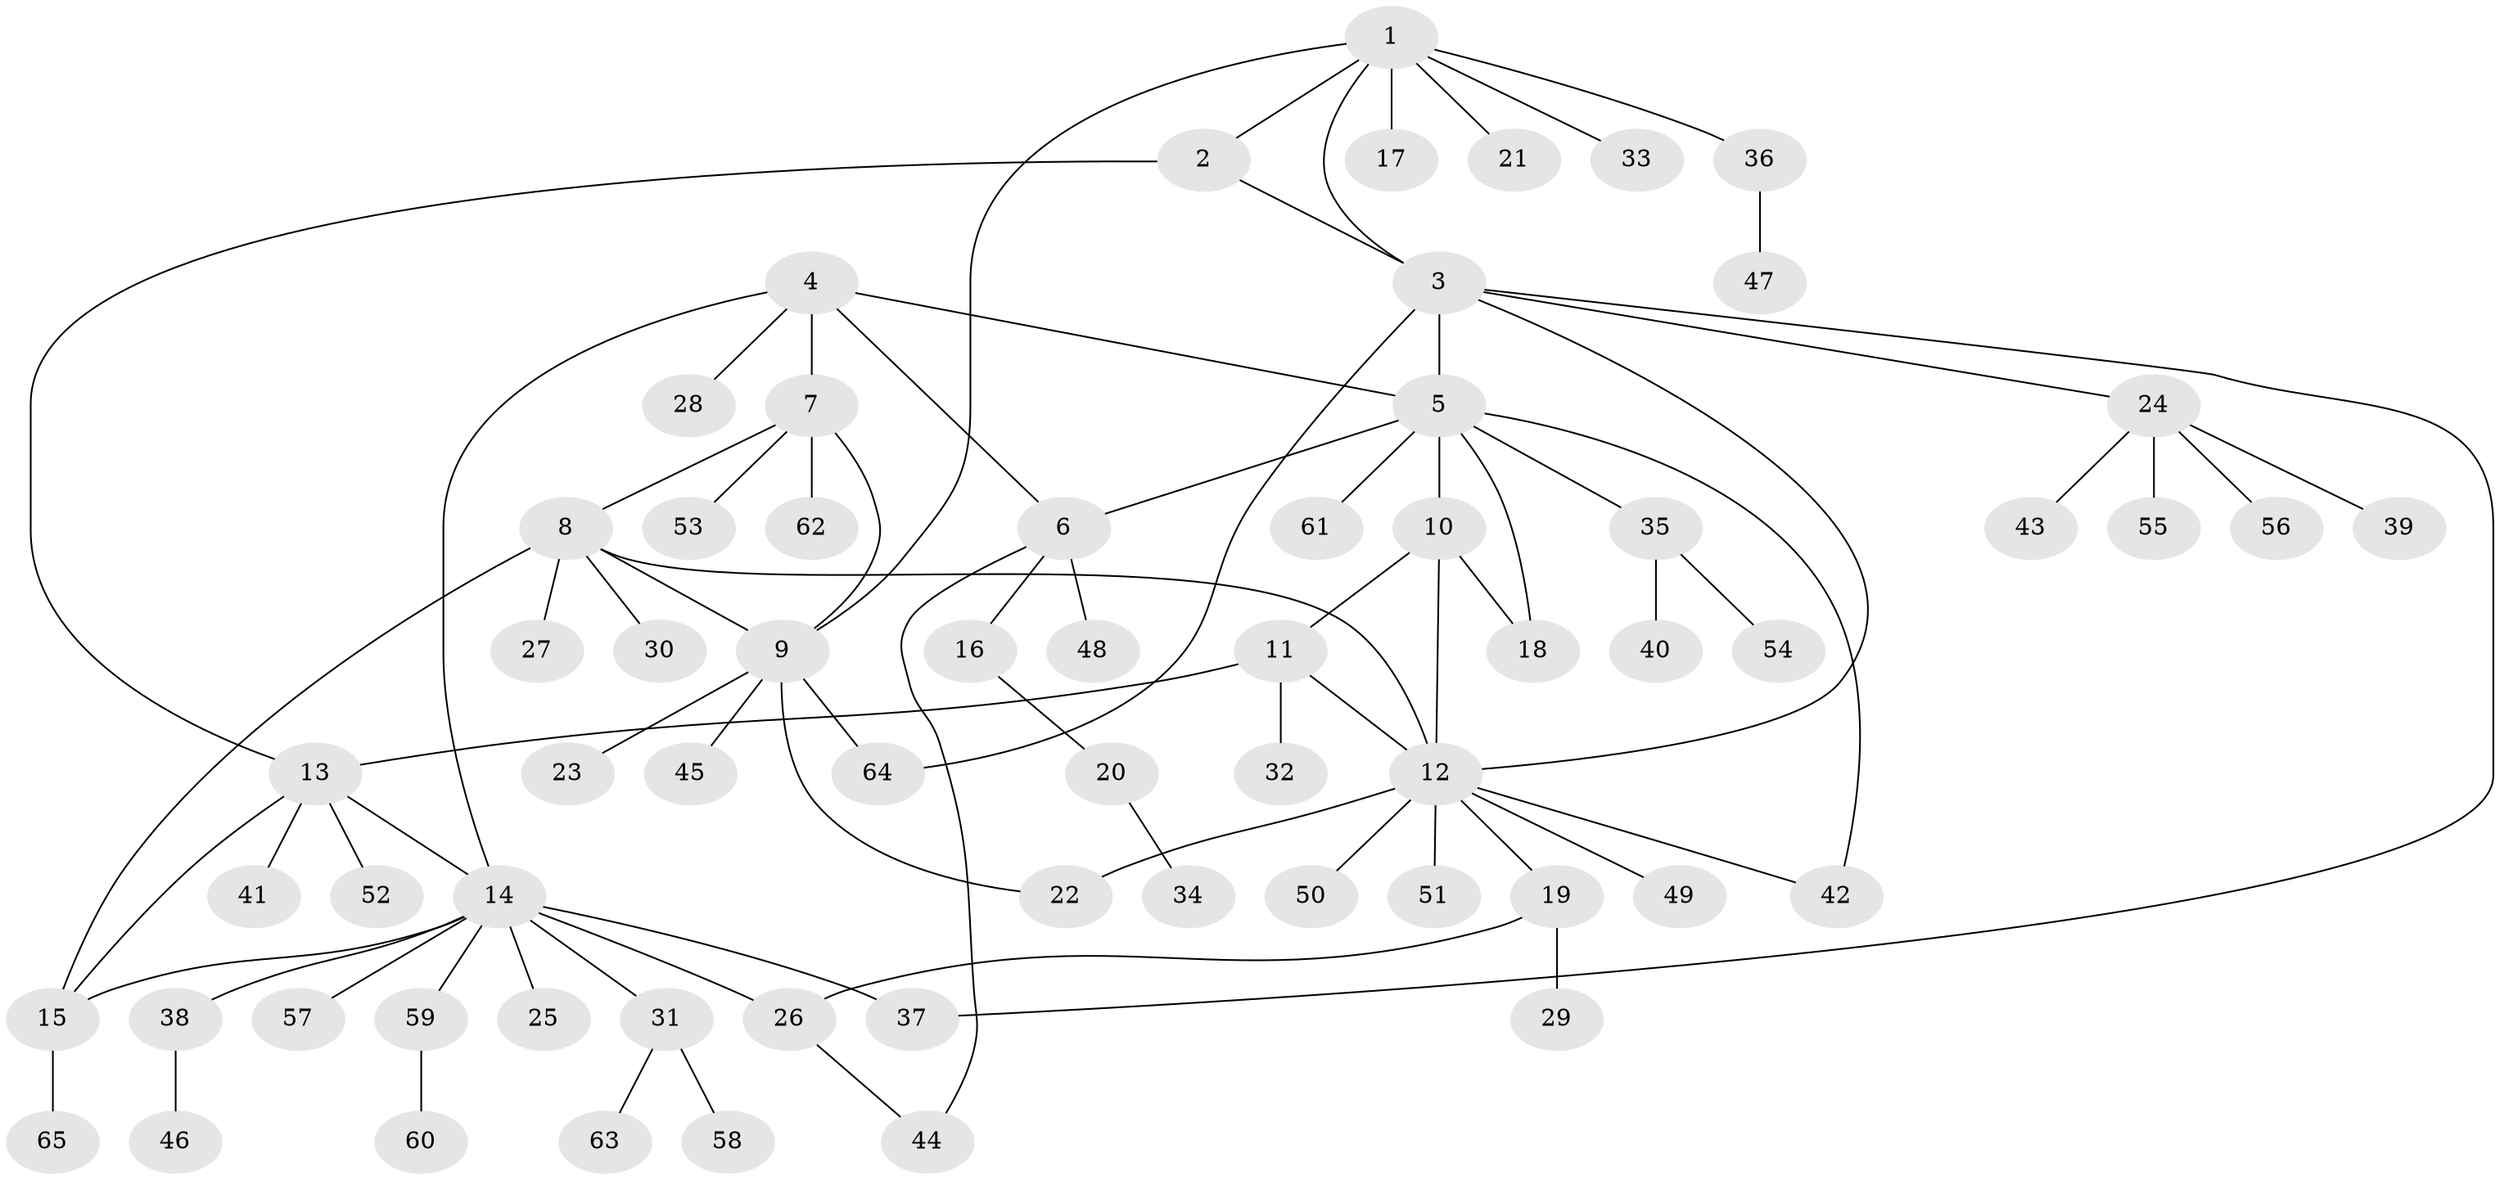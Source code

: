 // Generated by graph-tools (version 1.1) at 2025/02/03/09/25 03:02:35]
// undirected, 65 vertices, 82 edges
graph export_dot {
graph [start="1"]
  node [color=gray90,style=filled];
  1;
  2;
  3;
  4;
  5;
  6;
  7;
  8;
  9;
  10;
  11;
  12;
  13;
  14;
  15;
  16;
  17;
  18;
  19;
  20;
  21;
  22;
  23;
  24;
  25;
  26;
  27;
  28;
  29;
  30;
  31;
  32;
  33;
  34;
  35;
  36;
  37;
  38;
  39;
  40;
  41;
  42;
  43;
  44;
  45;
  46;
  47;
  48;
  49;
  50;
  51;
  52;
  53;
  54;
  55;
  56;
  57;
  58;
  59;
  60;
  61;
  62;
  63;
  64;
  65;
  1 -- 2;
  1 -- 3;
  1 -- 9;
  1 -- 17;
  1 -- 21;
  1 -- 33;
  1 -- 36;
  2 -- 3;
  2 -- 13;
  3 -- 5;
  3 -- 12;
  3 -- 24;
  3 -- 37;
  3 -- 64;
  4 -- 5;
  4 -- 6;
  4 -- 7;
  4 -- 14;
  4 -- 28;
  5 -- 6;
  5 -- 10;
  5 -- 18;
  5 -- 35;
  5 -- 42;
  5 -- 61;
  6 -- 16;
  6 -- 44;
  6 -- 48;
  7 -- 8;
  7 -- 9;
  7 -- 53;
  7 -- 62;
  8 -- 9;
  8 -- 12;
  8 -- 15;
  8 -- 27;
  8 -- 30;
  9 -- 22;
  9 -- 23;
  9 -- 45;
  9 -- 64;
  10 -- 11;
  10 -- 12;
  10 -- 18;
  11 -- 12;
  11 -- 13;
  11 -- 32;
  12 -- 19;
  12 -- 22;
  12 -- 42;
  12 -- 49;
  12 -- 50;
  12 -- 51;
  13 -- 14;
  13 -- 15;
  13 -- 41;
  13 -- 52;
  14 -- 15;
  14 -- 25;
  14 -- 26;
  14 -- 31;
  14 -- 37;
  14 -- 38;
  14 -- 57;
  14 -- 59;
  15 -- 65;
  16 -- 20;
  19 -- 26;
  19 -- 29;
  20 -- 34;
  24 -- 39;
  24 -- 43;
  24 -- 55;
  24 -- 56;
  26 -- 44;
  31 -- 58;
  31 -- 63;
  35 -- 40;
  35 -- 54;
  36 -- 47;
  38 -- 46;
  59 -- 60;
}
